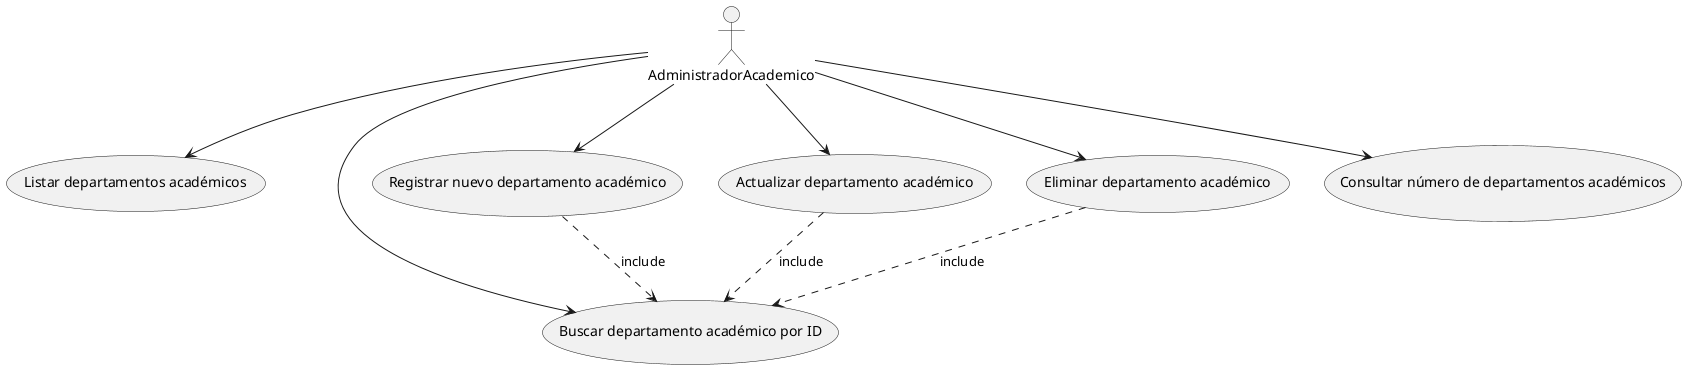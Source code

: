 @startuml
:AdministradorAcademico:
:AdministradorAcademico: --> (Listar departamentos académicos)
:AdministradorAcademico: --> (Buscar departamento académico por ID)
:AdministradorAcademico: --> (Registrar nuevo departamento académico)
:AdministradorAcademico: --> (Actualizar departamento académico)
:AdministradorAcademico: --> (Eliminar departamento académico)
:AdministradorAcademico: --> (Consultar número de departamentos académicos)

(Registrar nuevo departamento académico) ..> (Buscar departamento académico por ID): include
(Actualizar departamento académico) ..> (Buscar departamento académico por ID): include
(Eliminar departamento académico) ..> (Buscar departamento académico por ID): include

@enduml
